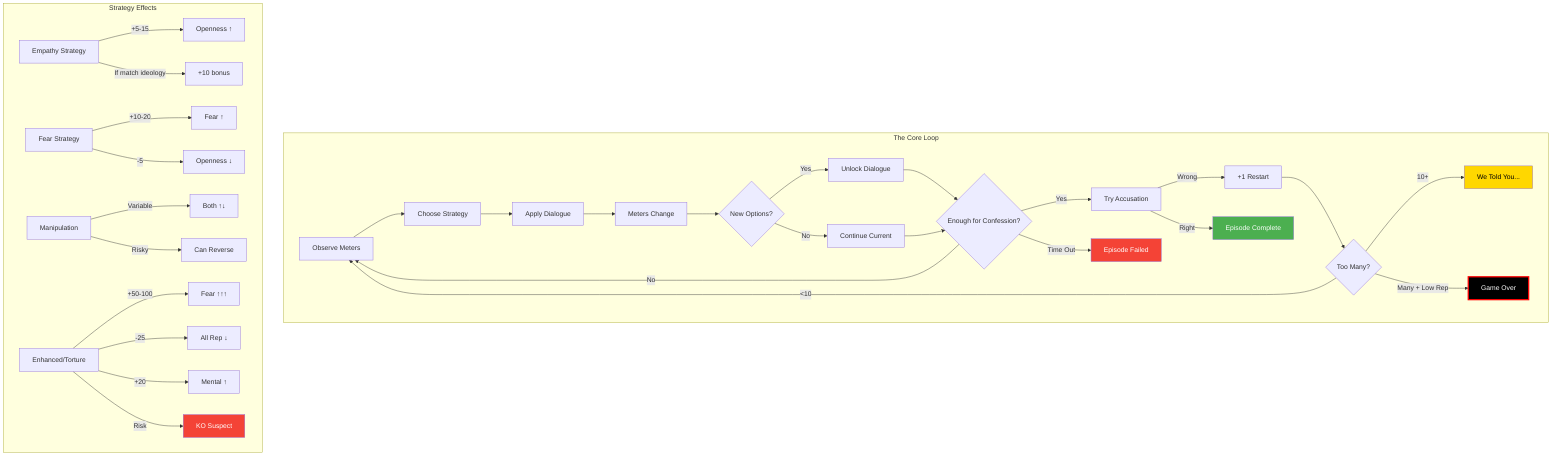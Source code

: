 graph TB
    subgraph "The Core Loop"
        Start[Observe Meters] --> Choose[Choose Strategy]
        Choose --> Apply[Apply Dialogue]
        Apply --> MeterChange[Meters Change]
        MeterChange --> CheckThreshold{New Options?}
        
        CheckThreshold -->|Yes| NewOptions[Unlock Dialogue]
        CheckThreshold -->|No| SameOptions[Continue Current]
        
        NewOptions --> ProgressCheck{Enough for Confession?}
        SameOptions --> ProgressCheck
        
        ProgressCheck -->|No| Start
        ProgressCheck -->|Yes| AttemptRed[Try Accusation]
        ProgressCheck -->|Time Out| Fail[Episode Failed]:::failure
        
        AttemptRed -->|Wrong| RestartEpisode[+1 Restart]
        AttemptRed -->|Right| Success[Episode Complete]:::success
        
        RestartEpisode --> RestartCheck{Too Many?}
        RestartCheck -->|<10| Start
        RestartCheck -->|10+| Achievement[We Told You...]:::achievement
        RestartCheck -->|Many + Low Rep| Fired[Game Over]:::game_over
    end

    subgraph "Strategy Effects"
        Empathy[Empathy Strategy] -->|+5-15| OpennessUp[Openness ↑]
        Empathy -->|If match ideology| Bonus1[+10 bonus]
        
        Intimidation[Fear Strategy] -->|+10-20| FearUp[Fear ↑]
        Intimidation -->|-5| OpennessDown[Openness ↓]
        
        Manipulation[Manipulation] -->|Variable| BothMeters[Both ↑↓]
        Manipulation -->|Risky| Backfire[Can Reverse]
        
        Enhanced[Enhanced/Torture] -->|+50-100| FearMax[Fear ↑↑↑]
        Enhanced -->|-25| RepHit[All Rep ↓]
        Enhanced -->|+20| Instability[Mental ↑]
        Enhanced -->|Risk| Unconscious[KO Suspect]:::failure
    end

    classDef failure fill:#F44336,color:#fff
    classDef success fill:#4CAF50,color:#fff
    classDef achievement fill:#FFD700,color:#000
    classDef game_over fill:#000,stroke:#F00,stroke-width:3px,color:#fff